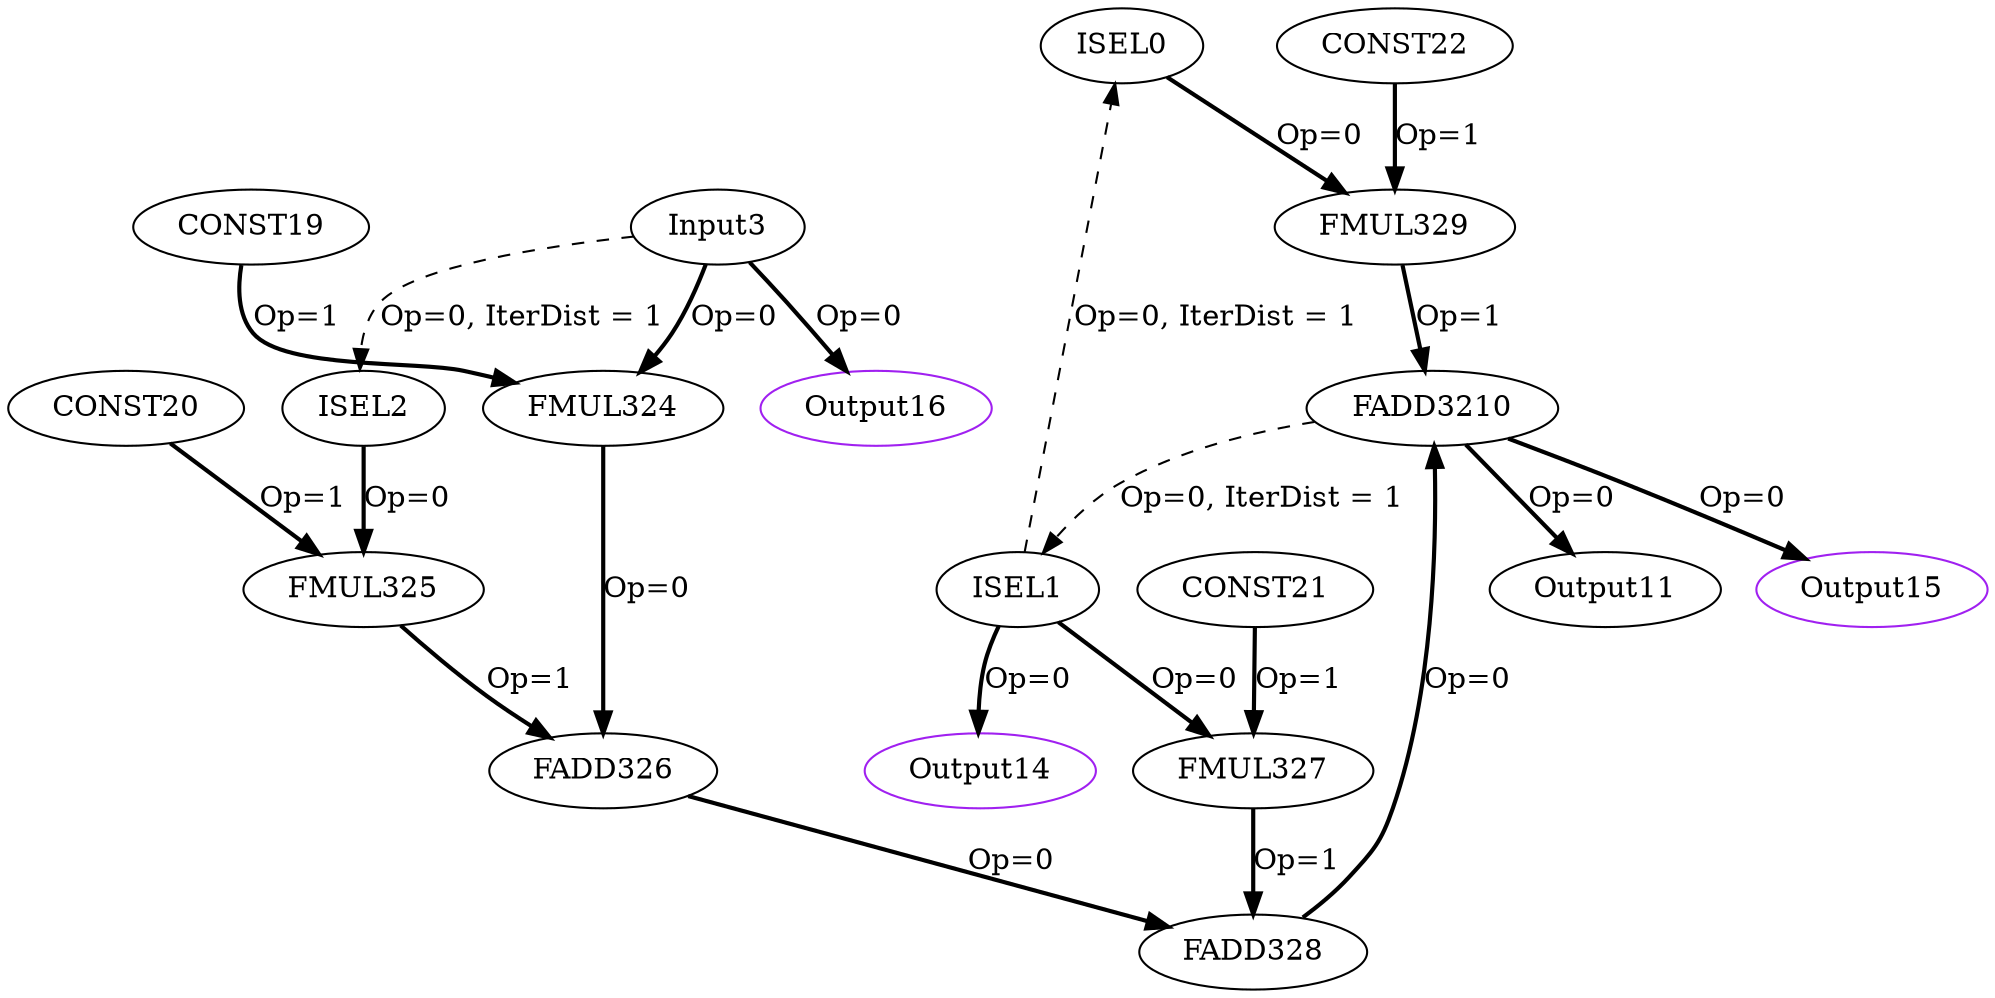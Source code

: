 Digraph G {
ISEL0[opcode = "ISEL", acc_params="0,64,1,32", acc_first=1, color = black];
ISEL1[opcode = "ISEL", acc_params="0,64,1,32", acc_first=1, color = black];
ISEL2[opcode = "ISEL", acc_params="0,64,1,32", acc_first=1, color = black];
Input3[opcode = "Input", ref_name="kernel_deriche_0_0", size="8192", offset="0,0", pattern="4,64,4,32", color = black];
FMUL324[opcode = "FMUL32", color = black];
FMUL325[opcode = "FMUL32", color = black];
FADD326[opcode = "FADD32", color = black];
FMUL327[opcode = "FMUL32", color = black];
FADD328[opcode = "FADD32", color = black];
FMUL329[opcode = "FMUL32", color = black];
FADD3210[opcode = "FADD32", color = black];
Output11[opcode = "Output", ref_name="kernel_deriche_0_1", size="8192", offset="0,0", pattern="4,64,4,32", color = black];
Output14[opcode = "Output", ref_name="kernel_deriche_0_3", size="8", offset="0,0", pattern="0,64,0,32", color = purple];
Output15[opcode = "Output", ref_name="kernel_deriche_0_4", size="8", offset="0,0", pattern="0,64,0,32", color = purple];
Output16[opcode = "Output", ref_name="kernel_deriche_0_2", size="8", offset="0,0", pattern="0,64,0,32", color = purple];
CONST19[opcode = "CONST", value="0xBE4135C4", color = black];
CONST20[opcode = "CONST", value="0x3DE1B54C", color = black];
CONST21[opcode = "CONST", value="0x3F5744FD", color = black];
CONST22[opcode = "CONST", value="0xBF1B4598", color = black];
Input3 -> FMUL324[color = black, style = bold, operand = 0, label = "Op=0"];
CONST19 -> FMUL324[color = black, style = bold, operand = 1, label = "Op=1"];
ISEL2 -> FMUL325[color = black, style = bold, operand = 0, label = "Op=0"];
CONST20 -> FMUL325[color = black, style = bold, operand = 1, label = "Op=1"];
FMUL324 -> FADD326[color = black, style = bold, operand = 0, label = "Op=0"];
FMUL325 -> FADD326[color = black, style = bold, operand = 1, label = "Op=1"];
ISEL1 -> FMUL327[color = black, style = bold, operand = 0, label = "Op=0"];
CONST21 -> FMUL327[color = black, style = bold, operand = 1, label = "Op=1"];
FADD326 -> FADD328[color = black, style = bold, operand = 0, label = "Op=0"];
FMUL327 -> FADD328[color = black, style = bold, operand = 1, label = "Op=1"];
ISEL0 -> FMUL329[color = black, style = bold, operand = 0, label = "Op=0"];
CONST22 -> FMUL329[color = black, style = bold, operand = 1, label = "Op=1"];
FADD328 -> FADD3210[color = black, style = bold, operand = 0, label = "Op=0"];
FMUL329 -> FADD3210[color = black, style = bold, operand = 1, label = "Op=1"];
FADD3210 -> Output11[color = black, style = bold, operand = 0, label = "Op=0"];
Input3 -> ISEL2[color = black, style = dashed, operand = 0, iterdist = 1, label = "Op=0, IterDist = 1"];
FADD3210 -> ISEL1[color = black, style = dashed, operand = 0, iterdist = 1, label = "Op=0, IterDist = 1"];
ISEL1 -> ISEL0[color = black, style = dashed, operand = 0, iterdist = 1, label = "Op=0, IterDist = 1"];
Input3 -> Output16[color = black, style = bold, operand = 0, label = "Op=0"];
FADD3210 -> Output15[color = black, style = bold, operand = 0, label = "Op=0"];
ISEL1 -> Output14[color = black, style = bold, operand = 0, label = "Op=0"];
}
